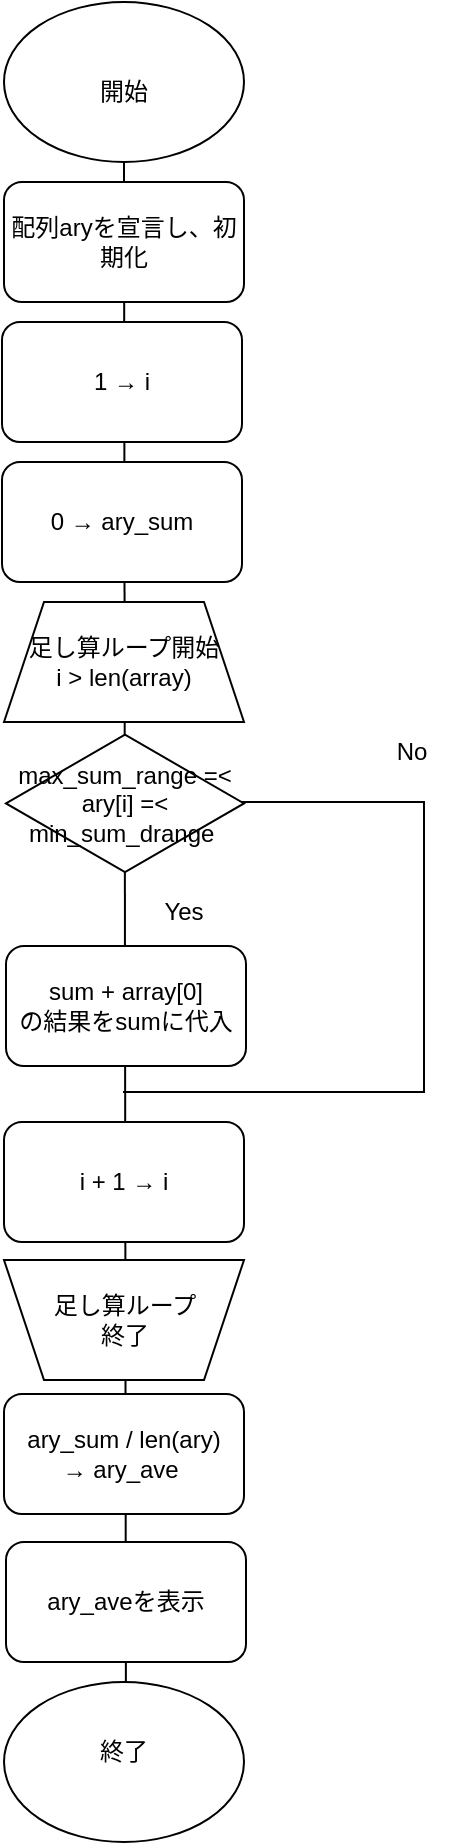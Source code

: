 <mxfile>
    <diagram id="XH0Vy2zy-eVzDtVqT014" name="ページ1">
        <mxGraphModel dx="441" dy="1608" grid="1" gridSize="10" guides="1" tooltips="1" connect="1" arrows="1" fold="1" page="1" pageScale="1" pageWidth="827" pageHeight="1169" math="0" shadow="0">
            <root>
                <mxCell id="0"/>
                <mxCell id="1" parent="0"/>
                <mxCell id="122" value="" style="shape=partialRectangle;whiteSpace=wrap;html=1;bottom=1;right=1;left=1;top=0;fillColor=none;routingCenterX=-0.5;rotation=-90;" vertex="1" parent="1">
                    <mxGeometry x="272.5" y="-762.5" width="145" height="150" as="geometry"/>
                </mxCell>
                <mxCell id="18" value="" style="endArrow=none;html=1;entryX=0.5;entryY=1;entryDx=0;entryDy=0;" parent="1" edge="1">
                    <mxGeometry width="50" height="50" relative="1" as="geometry">
                        <mxPoint x="270.962" y="-310" as="sourcePoint"/>
                        <mxPoint x="270" y="-1080" as="targetPoint"/>
                    </mxGeometry>
                </mxCell>
                <mxCell id="3" value="足し算ループ開始&lt;div&gt;i &amp;gt; len(array)&lt;/div&gt;" style="shape=trapezoid;perimeter=trapezoidPerimeter;whiteSpace=wrap;html=1;fixedSize=1;" parent="1" vertex="1">
                    <mxGeometry x="210" y="-860" width="120" height="60" as="geometry"/>
                </mxCell>
                <mxCell id="11" value="" style="ellipse;whiteSpace=wrap;html=1;" parent="1" vertex="1">
                    <mxGeometry x="210" y="-1160" width="120" height="80" as="geometry"/>
                </mxCell>
                <mxCell id="14" value="開始" style="text;html=1;align=center;verticalAlign=middle;whiteSpace=wrap;rounded=0;" parent="1" vertex="1">
                    <mxGeometry x="240" y="-1130" width="60" height="30" as="geometry"/>
                </mxCell>
                <mxCell id="56" value="i + 1 → i" style="rounded=1;whiteSpace=wrap;html=1;" parent="1" vertex="1">
                    <mxGeometry x="210" y="-600" width="120" height="60" as="geometry"/>
                </mxCell>
                <mxCell id="59" value="" style="group" parent="1" vertex="1" connectable="0">
                    <mxGeometry x="210" y="-531" width="130" height="65.5" as="geometry"/>
                </mxCell>
                <mxCell id="54" value="" style="shape=trapezoid;perimeter=trapezoidPerimeter;whiteSpace=wrap;html=1;fixedSize=1;rotation=-180;" parent="59" vertex="1">
                    <mxGeometry width="120" height="60" as="geometry"/>
                </mxCell>
                <mxCell id="55" value="足し算ループ&lt;div&gt;終了&lt;/div&gt;" style="text;html=1;align=center;verticalAlign=middle;whiteSpace=wrap;rounded=0;" parent="59" vertex="1">
                    <mxGeometry x="9.5" y="4.5" width="101" height="50.5" as="geometry"/>
                </mxCell>
                <mxCell id="65" value="配列aryを宣言し、初期化" style="rounded=1;whiteSpace=wrap;html=1;" parent="1" vertex="1">
                    <mxGeometry x="210" y="-1070" width="120" height="60" as="geometry"/>
                </mxCell>
                <mxCell id="81" value="&lt;span style=&quot;color: rgb(0, 0, 0);&quot;&gt;sum +&lt;/span&gt;&amp;nbsp;array[0]&lt;div&gt;の結果をsumに代入&lt;/div&gt;" style="rounded=1;whiteSpace=wrap;html=1;" parent="1" vertex="1">
                    <mxGeometry x="211" y="-688" width="120" height="60" as="geometry"/>
                </mxCell>
                <mxCell id="82" value="1 → i" style="rounded=1;whiteSpace=wrap;html=1;" parent="1" vertex="1">
                    <mxGeometry x="209" y="-1000" width="120" height="60" as="geometry"/>
                </mxCell>
                <mxCell id="13" value="" style="ellipse;whiteSpace=wrap;html=1;" parent="1" vertex="1">
                    <mxGeometry x="210" y="-320" width="120" height="80" as="geometry"/>
                </mxCell>
                <mxCell id="15" value="終了" style="text;html=1;align=center;verticalAlign=middle;whiteSpace=wrap;rounded=0;" parent="1" vertex="1">
                    <mxGeometry x="240" y="-300" width="60" height="30" as="geometry"/>
                </mxCell>
                <mxCell id="113" value="ary_sum / len(ary) →&amp;nbsp;&lt;span style=&quot;color: rgb(0, 0, 0);&quot;&gt;ary_&lt;/span&gt;ave&amp;nbsp;" style="rounded=1;whiteSpace=wrap;html=1;" parent="1" vertex="1">
                    <mxGeometry x="210" y="-464" width="120" height="60" as="geometry"/>
                </mxCell>
                <mxCell id="114" value="0 → ary_sum" style="rounded=1;whiteSpace=wrap;html=1;" parent="1" vertex="1">
                    <mxGeometry x="209" y="-930" width="120" height="60" as="geometry"/>
                </mxCell>
                <mxCell id="115" value="&lt;span style=&quot;color: rgb(0, 0, 0);&quot;&gt;ary_ave&lt;/span&gt;を表示" style="rounded=1;whiteSpace=wrap;html=1;" parent="1" vertex="1">
                    <mxGeometry x="211" y="-390" width="120" height="60" as="geometry"/>
                </mxCell>
                <mxCell id="118" value="max_sum_range =&amp;lt; ary[i] =&amp;lt; min_sum_drange&amp;nbsp;" style="html=1;whiteSpace=wrap;aspect=fixed;shape=isoRectangle;" vertex="1" parent="1">
                    <mxGeometry x="211" y="-795" width="119" height="71.4" as="geometry"/>
                </mxCell>
                <mxCell id="119" value="Yes" style="text;html=1;align=center;verticalAlign=middle;whiteSpace=wrap;rounded=0;" vertex="1" parent="1">
                    <mxGeometry x="270" y="-720" width="60" height="30" as="geometry"/>
                </mxCell>
                <mxCell id="121" value="No" style="text;html=1;align=center;verticalAlign=middle;whiteSpace=wrap;rounded=0;" vertex="1" parent="1">
                    <mxGeometry x="384" y="-800" width="60" height="30" as="geometry"/>
                </mxCell>
            </root>
        </mxGraphModel>
    </diagram>
</mxfile>